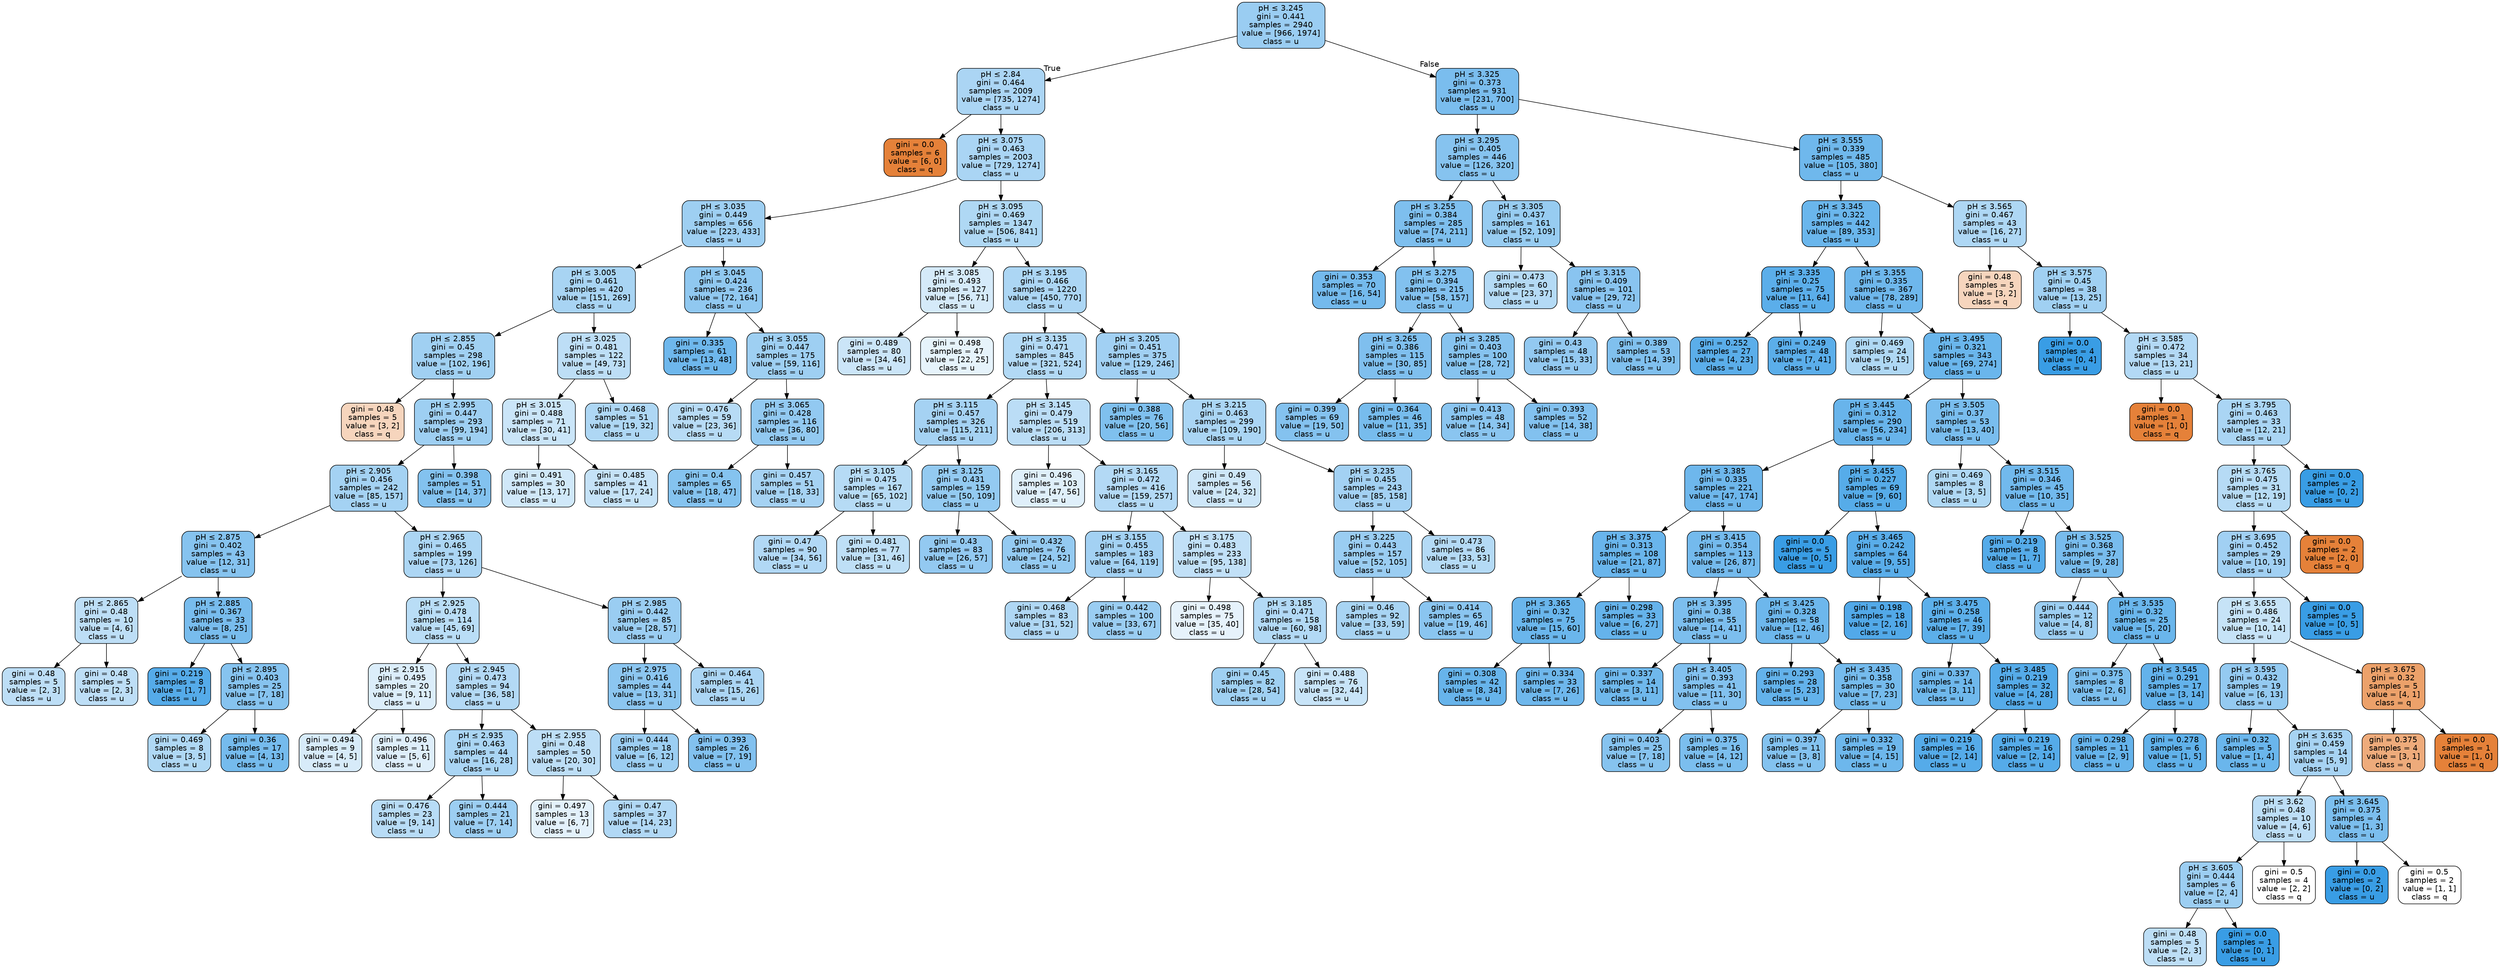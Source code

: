 digraph Tree {
node [shape=box, style="filled, rounded", color="black", fontname=helvetica] ;
edge [fontname=helvetica] ;
0 [label=<pH &le; 3.245<br/>gini = 0.441<br/>samples = 2940<br/>value = [966, 1974]<br/>class = u>, fillcolor="#399de582"] ;
1 [label=<pH &le; 2.84<br/>gini = 0.464<br/>samples = 2009<br/>value = [735, 1274]<br/>class = u>, fillcolor="#399de56c"] ;
0 -> 1 [labeldistance=2.5, labelangle=45, headlabel="True"] ;
2 [label=<gini = 0.0<br/>samples = 6<br/>value = [6, 0]<br/>class = q>, fillcolor="#e58139ff"] ;
1 -> 2 ;
3 [label=<pH &le; 3.075<br/>gini = 0.463<br/>samples = 2003<br/>value = [729, 1274]<br/>class = u>, fillcolor="#399de56d"] ;
1 -> 3 ;
4 [label=<pH &le; 3.035<br/>gini = 0.449<br/>samples = 656<br/>value = [223, 433]<br/>class = u>, fillcolor="#399de57c"] ;
3 -> 4 ;
5 [label=<pH &le; 3.005<br/>gini = 0.461<br/>samples = 420<br/>value = [151, 269]<br/>class = u>, fillcolor="#399de570"] ;
4 -> 5 ;
6 [label=<pH &le; 2.855<br/>gini = 0.45<br/>samples = 298<br/>value = [102, 196]<br/>class = u>, fillcolor="#399de57a"] ;
5 -> 6 ;
7 [label=<gini = 0.48<br/>samples = 5<br/>value = [3, 2]<br/>class = q>, fillcolor="#e5813955"] ;
6 -> 7 ;
8 [label=<pH &le; 2.995<br/>gini = 0.447<br/>samples = 293<br/>value = [99, 194]<br/>class = u>, fillcolor="#399de57d"] ;
6 -> 8 ;
9 [label=<pH &le; 2.905<br/>gini = 0.456<br/>samples = 242<br/>value = [85, 157]<br/>class = u>, fillcolor="#399de575"] ;
8 -> 9 ;
10 [label=<pH &le; 2.875<br/>gini = 0.402<br/>samples = 43<br/>value = [12, 31]<br/>class = u>, fillcolor="#399de59c"] ;
9 -> 10 ;
11 [label=<pH &le; 2.865<br/>gini = 0.48<br/>samples = 10<br/>value = [4, 6]<br/>class = u>, fillcolor="#399de555"] ;
10 -> 11 ;
12 [label=<gini = 0.48<br/>samples = 5<br/>value = [2, 3]<br/>class = u>, fillcolor="#399de555"] ;
11 -> 12 ;
13 [label=<gini = 0.48<br/>samples = 5<br/>value = [2, 3]<br/>class = u>, fillcolor="#399de555"] ;
11 -> 13 ;
14 [label=<pH &le; 2.885<br/>gini = 0.367<br/>samples = 33<br/>value = [8, 25]<br/>class = u>, fillcolor="#399de5ad"] ;
10 -> 14 ;
15 [label=<gini = 0.219<br/>samples = 8<br/>value = [1, 7]<br/>class = u>, fillcolor="#399de5db"] ;
14 -> 15 ;
16 [label=<pH &le; 2.895<br/>gini = 0.403<br/>samples = 25<br/>value = [7, 18]<br/>class = u>, fillcolor="#399de59c"] ;
14 -> 16 ;
17 [label=<gini = 0.469<br/>samples = 8<br/>value = [3, 5]<br/>class = u>, fillcolor="#399de566"] ;
16 -> 17 ;
18 [label=<gini = 0.36<br/>samples = 17<br/>value = [4, 13]<br/>class = u>, fillcolor="#399de5b1"] ;
16 -> 18 ;
19 [label=<pH &le; 2.965<br/>gini = 0.465<br/>samples = 199<br/>value = [73, 126]<br/>class = u>, fillcolor="#399de56b"] ;
9 -> 19 ;
20 [label=<pH &le; 2.925<br/>gini = 0.478<br/>samples = 114<br/>value = [45, 69]<br/>class = u>, fillcolor="#399de559"] ;
19 -> 20 ;
21 [label=<pH &le; 2.915<br/>gini = 0.495<br/>samples = 20<br/>value = [9, 11]<br/>class = u>, fillcolor="#399de52e"] ;
20 -> 21 ;
22 [label=<gini = 0.494<br/>samples = 9<br/>value = [4, 5]<br/>class = u>, fillcolor="#399de533"] ;
21 -> 22 ;
23 [label=<gini = 0.496<br/>samples = 11<br/>value = [5, 6]<br/>class = u>, fillcolor="#399de52a"] ;
21 -> 23 ;
24 [label=<pH &le; 2.945<br/>gini = 0.473<br/>samples = 94<br/>value = [36, 58]<br/>class = u>, fillcolor="#399de561"] ;
20 -> 24 ;
25 [label=<pH &le; 2.935<br/>gini = 0.463<br/>samples = 44<br/>value = [16, 28]<br/>class = u>, fillcolor="#399de56d"] ;
24 -> 25 ;
26 [label=<gini = 0.476<br/>samples = 23<br/>value = [9, 14]<br/>class = u>, fillcolor="#399de55b"] ;
25 -> 26 ;
27 [label=<gini = 0.444<br/>samples = 21<br/>value = [7, 14]<br/>class = u>, fillcolor="#399de57f"] ;
25 -> 27 ;
28 [label=<pH &le; 2.955<br/>gini = 0.48<br/>samples = 50<br/>value = [20, 30]<br/>class = u>, fillcolor="#399de555"] ;
24 -> 28 ;
29 [label=<gini = 0.497<br/>samples = 13<br/>value = [6, 7]<br/>class = u>, fillcolor="#399de524"] ;
28 -> 29 ;
30 [label=<gini = 0.47<br/>samples = 37<br/>value = [14, 23]<br/>class = u>, fillcolor="#399de564"] ;
28 -> 30 ;
31 [label=<pH &le; 2.985<br/>gini = 0.442<br/>samples = 85<br/>value = [28, 57]<br/>class = u>, fillcolor="#399de582"] ;
19 -> 31 ;
32 [label=<pH &le; 2.975<br/>gini = 0.416<br/>samples = 44<br/>value = [13, 31]<br/>class = u>, fillcolor="#399de594"] ;
31 -> 32 ;
33 [label=<gini = 0.444<br/>samples = 18<br/>value = [6, 12]<br/>class = u>, fillcolor="#399de57f"] ;
32 -> 33 ;
34 [label=<gini = 0.393<br/>samples = 26<br/>value = [7, 19]<br/>class = u>, fillcolor="#399de5a1"] ;
32 -> 34 ;
35 [label=<gini = 0.464<br/>samples = 41<br/>value = [15, 26]<br/>class = u>, fillcolor="#399de56c"] ;
31 -> 35 ;
36 [label=<gini = 0.398<br/>samples = 51<br/>value = [14, 37]<br/>class = u>, fillcolor="#399de59f"] ;
8 -> 36 ;
37 [label=<pH &le; 3.025<br/>gini = 0.481<br/>samples = 122<br/>value = [49, 73]<br/>class = u>, fillcolor="#399de554"] ;
5 -> 37 ;
38 [label=<pH &le; 3.015<br/>gini = 0.488<br/>samples = 71<br/>value = [30, 41]<br/>class = u>, fillcolor="#399de544"] ;
37 -> 38 ;
39 [label=<gini = 0.491<br/>samples = 30<br/>value = [13, 17]<br/>class = u>, fillcolor="#399de53c"] ;
38 -> 39 ;
40 [label=<gini = 0.485<br/>samples = 41<br/>value = [17, 24]<br/>class = u>, fillcolor="#399de54a"] ;
38 -> 40 ;
41 [label=<gini = 0.468<br/>samples = 51<br/>value = [19, 32]<br/>class = u>, fillcolor="#399de568"] ;
37 -> 41 ;
42 [label=<pH &le; 3.045<br/>gini = 0.424<br/>samples = 236<br/>value = [72, 164]<br/>class = u>, fillcolor="#399de58f"] ;
4 -> 42 ;
43 [label=<gini = 0.335<br/>samples = 61<br/>value = [13, 48]<br/>class = u>, fillcolor="#399de5ba"] ;
42 -> 43 ;
44 [label=<pH &le; 3.055<br/>gini = 0.447<br/>samples = 175<br/>value = [59, 116]<br/>class = u>, fillcolor="#399de57d"] ;
42 -> 44 ;
45 [label=<gini = 0.476<br/>samples = 59<br/>value = [23, 36]<br/>class = u>, fillcolor="#399de55c"] ;
44 -> 45 ;
46 [label=<pH &le; 3.065<br/>gini = 0.428<br/>samples = 116<br/>value = [36, 80]<br/>class = u>, fillcolor="#399de58c"] ;
44 -> 46 ;
47 [label=<gini = 0.4<br/>samples = 65<br/>value = [18, 47]<br/>class = u>, fillcolor="#399de59d"] ;
46 -> 47 ;
48 [label=<gini = 0.457<br/>samples = 51<br/>value = [18, 33]<br/>class = u>, fillcolor="#399de574"] ;
46 -> 48 ;
49 [label=<pH &le; 3.095<br/>gini = 0.469<br/>samples = 1347<br/>value = [506, 841]<br/>class = u>, fillcolor="#399de566"] ;
3 -> 49 ;
50 [label=<pH &le; 3.085<br/>gini = 0.493<br/>samples = 127<br/>value = [56, 71]<br/>class = u>, fillcolor="#399de536"] ;
49 -> 50 ;
51 [label=<gini = 0.489<br/>samples = 80<br/>value = [34, 46]<br/>class = u>, fillcolor="#399de543"] ;
50 -> 51 ;
52 [label=<gini = 0.498<br/>samples = 47<br/>value = [22, 25]<br/>class = u>, fillcolor="#399de51f"] ;
50 -> 52 ;
53 [label=<pH &le; 3.195<br/>gini = 0.466<br/>samples = 1220<br/>value = [450, 770]<br/>class = u>, fillcolor="#399de56a"] ;
49 -> 53 ;
54 [label=<pH &le; 3.135<br/>gini = 0.471<br/>samples = 845<br/>value = [321, 524]<br/>class = u>, fillcolor="#399de563"] ;
53 -> 54 ;
55 [label=<pH &le; 3.115<br/>gini = 0.457<br/>samples = 326<br/>value = [115, 211]<br/>class = u>, fillcolor="#399de574"] ;
54 -> 55 ;
56 [label=<pH &le; 3.105<br/>gini = 0.475<br/>samples = 167<br/>value = [65, 102]<br/>class = u>, fillcolor="#399de55d"] ;
55 -> 56 ;
57 [label=<gini = 0.47<br/>samples = 90<br/>value = [34, 56]<br/>class = u>, fillcolor="#399de564"] ;
56 -> 57 ;
58 [label=<gini = 0.481<br/>samples = 77<br/>value = [31, 46]<br/>class = u>, fillcolor="#399de553"] ;
56 -> 58 ;
59 [label=<pH &le; 3.125<br/>gini = 0.431<br/>samples = 159<br/>value = [50, 109]<br/>class = u>, fillcolor="#399de58a"] ;
55 -> 59 ;
60 [label=<gini = 0.43<br/>samples = 83<br/>value = [26, 57]<br/>class = u>, fillcolor="#399de58b"] ;
59 -> 60 ;
61 [label=<gini = 0.432<br/>samples = 76<br/>value = [24, 52]<br/>class = u>, fillcolor="#399de589"] ;
59 -> 61 ;
62 [label=<pH &le; 3.145<br/>gini = 0.479<br/>samples = 519<br/>value = [206, 313]<br/>class = u>, fillcolor="#399de557"] ;
54 -> 62 ;
63 [label=<gini = 0.496<br/>samples = 103<br/>value = [47, 56]<br/>class = u>, fillcolor="#399de529"] ;
62 -> 63 ;
64 [label=<pH &le; 3.165<br/>gini = 0.472<br/>samples = 416<br/>value = [159, 257]<br/>class = u>, fillcolor="#399de561"] ;
62 -> 64 ;
65 [label=<pH &le; 3.155<br/>gini = 0.455<br/>samples = 183<br/>value = [64, 119]<br/>class = u>, fillcolor="#399de576"] ;
64 -> 65 ;
66 [label=<gini = 0.468<br/>samples = 83<br/>value = [31, 52]<br/>class = u>, fillcolor="#399de567"] ;
65 -> 66 ;
67 [label=<gini = 0.442<br/>samples = 100<br/>value = [33, 67]<br/>class = u>, fillcolor="#399de581"] ;
65 -> 67 ;
68 [label=<pH &le; 3.175<br/>gini = 0.483<br/>samples = 233<br/>value = [95, 138]<br/>class = u>, fillcolor="#399de54f"] ;
64 -> 68 ;
69 [label=<gini = 0.498<br/>samples = 75<br/>value = [35, 40]<br/>class = u>, fillcolor="#399de520"] ;
68 -> 69 ;
70 [label=<pH &le; 3.185<br/>gini = 0.471<br/>samples = 158<br/>value = [60, 98]<br/>class = u>, fillcolor="#399de563"] ;
68 -> 70 ;
71 [label=<gini = 0.45<br/>samples = 82<br/>value = [28, 54]<br/>class = u>, fillcolor="#399de57b"] ;
70 -> 71 ;
72 [label=<gini = 0.488<br/>samples = 76<br/>value = [32, 44]<br/>class = u>, fillcolor="#399de546"] ;
70 -> 72 ;
73 [label=<pH &le; 3.205<br/>gini = 0.451<br/>samples = 375<br/>value = [129, 246]<br/>class = u>, fillcolor="#399de579"] ;
53 -> 73 ;
74 [label=<gini = 0.388<br/>samples = 76<br/>value = [20, 56]<br/>class = u>, fillcolor="#399de5a4"] ;
73 -> 74 ;
75 [label=<pH &le; 3.215<br/>gini = 0.463<br/>samples = 299<br/>value = [109, 190]<br/>class = u>, fillcolor="#399de56d"] ;
73 -> 75 ;
76 [label=<gini = 0.49<br/>samples = 56<br/>value = [24, 32]<br/>class = u>, fillcolor="#399de540"] ;
75 -> 76 ;
77 [label=<pH &le; 3.235<br/>gini = 0.455<br/>samples = 243<br/>value = [85, 158]<br/>class = u>, fillcolor="#399de576"] ;
75 -> 77 ;
78 [label=<pH &le; 3.225<br/>gini = 0.443<br/>samples = 157<br/>value = [52, 105]<br/>class = u>, fillcolor="#399de581"] ;
77 -> 78 ;
79 [label=<gini = 0.46<br/>samples = 92<br/>value = [33, 59]<br/>class = u>, fillcolor="#399de570"] ;
78 -> 79 ;
80 [label=<gini = 0.414<br/>samples = 65<br/>value = [19, 46]<br/>class = u>, fillcolor="#399de596"] ;
78 -> 80 ;
81 [label=<gini = 0.473<br/>samples = 86<br/>value = [33, 53]<br/>class = u>, fillcolor="#399de560"] ;
77 -> 81 ;
82 [label=<pH &le; 3.325<br/>gini = 0.373<br/>samples = 931<br/>value = [231, 700]<br/>class = u>, fillcolor="#399de5ab"] ;
0 -> 82 [labeldistance=2.5, labelangle=-45, headlabel="False"] ;
83 [label=<pH &le; 3.295<br/>gini = 0.405<br/>samples = 446<br/>value = [126, 320]<br/>class = u>, fillcolor="#399de59b"] ;
82 -> 83 ;
84 [label=<pH &le; 3.255<br/>gini = 0.384<br/>samples = 285<br/>value = [74, 211]<br/>class = u>, fillcolor="#399de5a6"] ;
83 -> 84 ;
85 [label=<gini = 0.353<br/>samples = 70<br/>value = [16, 54]<br/>class = u>, fillcolor="#399de5b3"] ;
84 -> 85 ;
86 [label=<pH &le; 3.275<br/>gini = 0.394<br/>samples = 215<br/>value = [58, 157]<br/>class = u>, fillcolor="#399de5a1"] ;
84 -> 86 ;
87 [label=<pH &le; 3.265<br/>gini = 0.386<br/>samples = 115<br/>value = [30, 85]<br/>class = u>, fillcolor="#399de5a5"] ;
86 -> 87 ;
88 [label=<gini = 0.399<br/>samples = 69<br/>value = [19, 50]<br/>class = u>, fillcolor="#399de59e"] ;
87 -> 88 ;
89 [label=<gini = 0.364<br/>samples = 46<br/>value = [11, 35]<br/>class = u>, fillcolor="#399de5af"] ;
87 -> 89 ;
90 [label=<pH &le; 3.285<br/>gini = 0.403<br/>samples = 100<br/>value = [28, 72]<br/>class = u>, fillcolor="#399de59c"] ;
86 -> 90 ;
91 [label=<gini = 0.413<br/>samples = 48<br/>value = [14, 34]<br/>class = u>, fillcolor="#399de596"] ;
90 -> 91 ;
92 [label=<gini = 0.393<br/>samples = 52<br/>value = [14, 38]<br/>class = u>, fillcolor="#399de5a1"] ;
90 -> 92 ;
93 [label=<pH &le; 3.305<br/>gini = 0.437<br/>samples = 161<br/>value = [52, 109]<br/>class = u>, fillcolor="#399de585"] ;
83 -> 93 ;
94 [label=<gini = 0.473<br/>samples = 60<br/>value = [23, 37]<br/>class = u>, fillcolor="#399de560"] ;
93 -> 94 ;
95 [label=<pH &le; 3.315<br/>gini = 0.409<br/>samples = 101<br/>value = [29, 72]<br/>class = u>, fillcolor="#399de598"] ;
93 -> 95 ;
96 [label=<gini = 0.43<br/>samples = 48<br/>value = [15, 33]<br/>class = u>, fillcolor="#399de58b"] ;
95 -> 96 ;
97 [label=<gini = 0.389<br/>samples = 53<br/>value = [14, 39]<br/>class = u>, fillcolor="#399de5a3"] ;
95 -> 97 ;
98 [label=<pH &le; 3.555<br/>gini = 0.339<br/>samples = 485<br/>value = [105, 380]<br/>class = u>, fillcolor="#399de5b9"] ;
82 -> 98 ;
99 [label=<pH &le; 3.345<br/>gini = 0.322<br/>samples = 442<br/>value = [89, 353]<br/>class = u>, fillcolor="#399de5bf"] ;
98 -> 99 ;
100 [label=<pH &le; 3.335<br/>gini = 0.25<br/>samples = 75<br/>value = [11, 64]<br/>class = u>, fillcolor="#399de5d3"] ;
99 -> 100 ;
101 [label=<gini = 0.252<br/>samples = 27<br/>value = [4, 23]<br/>class = u>, fillcolor="#399de5d3"] ;
100 -> 101 ;
102 [label=<gini = 0.249<br/>samples = 48<br/>value = [7, 41]<br/>class = u>, fillcolor="#399de5d3"] ;
100 -> 102 ;
103 [label=<pH &le; 3.355<br/>gini = 0.335<br/>samples = 367<br/>value = [78, 289]<br/>class = u>, fillcolor="#399de5ba"] ;
99 -> 103 ;
104 [label=<gini = 0.469<br/>samples = 24<br/>value = [9, 15]<br/>class = u>, fillcolor="#399de566"] ;
103 -> 104 ;
105 [label=<pH &le; 3.495<br/>gini = 0.321<br/>samples = 343<br/>value = [69, 274]<br/>class = u>, fillcolor="#399de5bf"] ;
103 -> 105 ;
106 [label=<pH &le; 3.445<br/>gini = 0.312<br/>samples = 290<br/>value = [56, 234]<br/>class = u>, fillcolor="#399de5c2"] ;
105 -> 106 ;
107 [label=<pH &le; 3.385<br/>gini = 0.335<br/>samples = 221<br/>value = [47, 174]<br/>class = u>, fillcolor="#399de5ba"] ;
106 -> 107 ;
108 [label=<pH &le; 3.375<br/>gini = 0.313<br/>samples = 108<br/>value = [21, 87]<br/>class = u>, fillcolor="#399de5c1"] ;
107 -> 108 ;
109 [label=<pH &le; 3.365<br/>gini = 0.32<br/>samples = 75<br/>value = [15, 60]<br/>class = u>, fillcolor="#399de5bf"] ;
108 -> 109 ;
110 [label=<gini = 0.308<br/>samples = 42<br/>value = [8, 34]<br/>class = u>, fillcolor="#399de5c3"] ;
109 -> 110 ;
111 [label=<gini = 0.334<br/>samples = 33<br/>value = [7, 26]<br/>class = u>, fillcolor="#399de5ba"] ;
109 -> 111 ;
112 [label=<gini = 0.298<br/>samples = 33<br/>value = [6, 27]<br/>class = u>, fillcolor="#399de5c6"] ;
108 -> 112 ;
113 [label=<pH &le; 3.415<br/>gini = 0.354<br/>samples = 113<br/>value = [26, 87]<br/>class = u>, fillcolor="#399de5b3"] ;
107 -> 113 ;
114 [label=<pH &le; 3.395<br/>gini = 0.38<br/>samples = 55<br/>value = [14, 41]<br/>class = u>, fillcolor="#399de5a8"] ;
113 -> 114 ;
115 [label=<gini = 0.337<br/>samples = 14<br/>value = [3, 11]<br/>class = u>, fillcolor="#399de5b9"] ;
114 -> 115 ;
116 [label=<pH &le; 3.405<br/>gini = 0.393<br/>samples = 41<br/>value = [11, 30]<br/>class = u>, fillcolor="#399de5a1"] ;
114 -> 116 ;
117 [label=<gini = 0.403<br/>samples = 25<br/>value = [7, 18]<br/>class = u>, fillcolor="#399de59c"] ;
116 -> 117 ;
118 [label=<gini = 0.375<br/>samples = 16<br/>value = [4, 12]<br/>class = u>, fillcolor="#399de5aa"] ;
116 -> 118 ;
119 [label=<pH &le; 3.425<br/>gini = 0.328<br/>samples = 58<br/>value = [12, 46]<br/>class = u>, fillcolor="#399de5bc"] ;
113 -> 119 ;
120 [label=<gini = 0.293<br/>samples = 28<br/>value = [5, 23]<br/>class = u>, fillcolor="#399de5c8"] ;
119 -> 120 ;
121 [label=<pH &le; 3.435<br/>gini = 0.358<br/>samples = 30<br/>value = [7, 23]<br/>class = u>, fillcolor="#399de5b1"] ;
119 -> 121 ;
122 [label=<gini = 0.397<br/>samples = 11<br/>value = [3, 8]<br/>class = u>, fillcolor="#399de59f"] ;
121 -> 122 ;
123 [label=<gini = 0.332<br/>samples = 19<br/>value = [4, 15]<br/>class = u>, fillcolor="#399de5bb"] ;
121 -> 123 ;
124 [label=<pH &le; 3.455<br/>gini = 0.227<br/>samples = 69<br/>value = [9, 60]<br/>class = u>, fillcolor="#399de5d9"] ;
106 -> 124 ;
125 [label=<gini = 0.0<br/>samples = 5<br/>value = [0, 5]<br/>class = u>, fillcolor="#399de5ff"] ;
124 -> 125 ;
126 [label=<pH &le; 3.465<br/>gini = 0.242<br/>samples = 64<br/>value = [9, 55]<br/>class = u>, fillcolor="#399de5d5"] ;
124 -> 126 ;
127 [label=<gini = 0.198<br/>samples = 18<br/>value = [2, 16]<br/>class = u>, fillcolor="#399de5df"] ;
126 -> 127 ;
128 [label=<pH &le; 3.475<br/>gini = 0.258<br/>samples = 46<br/>value = [7, 39]<br/>class = u>, fillcolor="#399de5d1"] ;
126 -> 128 ;
129 [label=<gini = 0.337<br/>samples = 14<br/>value = [3, 11]<br/>class = u>, fillcolor="#399de5b9"] ;
128 -> 129 ;
130 [label=<pH &le; 3.485<br/>gini = 0.219<br/>samples = 32<br/>value = [4, 28]<br/>class = u>, fillcolor="#399de5db"] ;
128 -> 130 ;
131 [label=<gini = 0.219<br/>samples = 16<br/>value = [2, 14]<br/>class = u>, fillcolor="#399de5db"] ;
130 -> 131 ;
132 [label=<gini = 0.219<br/>samples = 16<br/>value = [2, 14]<br/>class = u>, fillcolor="#399de5db"] ;
130 -> 132 ;
133 [label=<pH &le; 3.505<br/>gini = 0.37<br/>samples = 53<br/>value = [13, 40]<br/>class = u>, fillcolor="#399de5ac"] ;
105 -> 133 ;
134 [label=<gini = 0.469<br/>samples = 8<br/>value = [3, 5]<br/>class = u>, fillcolor="#399de566"] ;
133 -> 134 ;
135 [label=<pH &le; 3.515<br/>gini = 0.346<br/>samples = 45<br/>value = [10, 35]<br/>class = u>, fillcolor="#399de5b6"] ;
133 -> 135 ;
136 [label=<gini = 0.219<br/>samples = 8<br/>value = [1, 7]<br/>class = u>, fillcolor="#399de5db"] ;
135 -> 136 ;
137 [label=<pH &le; 3.525<br/>gini = 0.368<br/>samples = 37<br/>value = [9, 28]<br/>class = u>, fillcolor="#399de5ad"] ;
135 -> 137 ;
138 [label=<gini = 0.444<br/>samples = 12<br/>value = [4, 8]<br/>class = u>, fillcolor="#399de57f"] ;
137 -> 138 ;
139 [label=<pH &le; 3.535<br/>gini = 0.32<br/>samples = 25<br/>value = [5, 20]<br/>class = u>, fillcolor="#399de5bf"] ;
137 -> 139 ;
140 [label=<gini = 0.375<br/>samples = 8<br/>value = [2, 6]<br/>class = u>, fillcolor="#399de5aa"] ;
139 -> 140 ;
141 [label=<pH &le; 3.545<br/>gini = 0.291<br/>samples = 17<br/>value = [3, 14]<br/>class = u>, fillcolor="#399de5c8"] ;
139 -> 141 ;
142 [label=<gini = 0.298<br/>samples = 11<br/>value = [2, 9]<br/>class = u>, fillcolor="#399de5c6"] ;
141 -> 142 ;
143 [label=<gini = 0.278<br/>samples = 6<br/>value = [1, 5]<br/>class = u>, fillcolor="#399de5cc"] ;
141 -> 143 ;
144 [label=<pH &le; 3.565<br/>gini = 0.467<br/>samples = 43<br/>value = [16, 27]<br/>class = u>, fillcolor="#399de568"] ;
98 -> 144 ;
145 [label=<gini = 0.48<br/>samples = 5<br/>value = [3, 2]<br/>class = q>, fillcolor="#e5813955"] ;
144 -> 145 ;
146 [label=<pH &le; 3.575<br/>gini = 0.45<br/>samples = 38<br/>value = [13, 25]<br/>class = u>, fillcolor="#399de57a"] ;
144 -> 146 ;
147 [label=<gini = 0.0<br/>samples = 4<br/>value = [0, 4]<br/>class = u>, fillcolor="#399de5ff"] ;
146 -> 147 ;
148 [label=<pH &le; 3.585<br/>gini = 0.472<br/>samples = 34<br/>value = [13, 21]<br/>class = u>, fillcolor="#399de561"] ;
146 -> 148 ;
149 [label=<gini = 0.0<br/>samples = 1<br/>value = [1, 0]<br/>class = q>, fillcolor="#e58139ff"] ;
148 -> 149 ;
150 [label=<pH &le; 3.795<br/>gini = 0.463<br/>samples = 33<br/>value = [12, 21]<br/>class = u>, fillcolor="#399de56d"] ;
148 -> 150 ;
151 [label=<pH &le; 3.765<br/>gini = 0.475<br/>samples = 31<br/>value = [12, 19]<br/>class = u>, fillcolor="#399de55e"] ;
150 -> 151 ;
152 [label=<pH &le; 3.695<br/>gini = 0.452<br/>samples = 29<br/>value = [10, 19]<br/>class = u>, fillcolor="#399de579"] ;
151 -> 152 ;
153 [label=<pH &le; 3.655<br/>gini = 0.486<br/>samples = 24<br/>value = [10, 14]<br/>class = u>, fillcolor="#399de549"] ;
152 -> 153 ;
154 [label=<pH &le; 3.595<br/>gini = 0.432<br/>samples = 19<br/>value = [6, 13]<br/>class = u>, fillcolor="#399de589"] ;
153 -> 154 ;
155 [label=<gini = 0.32<br/>samples = 5<br/>value = [1, 4]<br/>class = u>, fillcolor="#399de5bf"] ;
154 -> 155 ;
156 [label=<pH &le; 3.635<br/>gini = 0.459<br/>samples = 14<br/>value = [5, 9]<br/>class = u>, fillcolor="#399de571"] ;
154 -> 156 ;
157 [label=<pH &le; 3.62<br/>gini = 0.48<br/>samples = 10<br/>value = [4, 6]<br/>class = u>, fillcolor="#399de555"] ;
156 -> 157 ;
158 [label=<pH &le; 3.605<br/>gini = 0.444<br/>samples = 6<br/>value = [2, 4]<br/>class = u>, fillcolor="#399de57f"] ;
157 -> 158 ;
159 [label=<gini = 0.48<br/>samples = 5<br/>value = [2, 3]<br/>class = u>, fillcolor="#399de555"] ;
158 -> 159 ;
160 [label=<gini = 0.0<br/>samples = 1<br/>value = [0, 1]<br/>class = u>, fillcolor="#399de5ff"] ;
158 -> 160 ;
161 [label=<gini = 0.5<br/>samples = 4<br/>value = [2, 2]<br/>class = q>, fillcolor="#e5813900"] ;
157 -> 161 ;
162 [label=<pH &le; 3.645<br/>gini = 0.375<br/>samples = 4<br/>value = [1, 3]<br/>class = u>, fillcolor="#399de5aa"] ;
156 -> 162 ;
163 [label=<gini = 0.0<br/>samples = 2<br/>value = [0, 2]<br/>class = u>, fillcolor="#399de5ff"] ;
162 -> 163 ;
164 [label=<gini = 0.5<br/>samples = 2<br/>value = [1, 1]<br/>class = q>, fillcolor="#e5813900"] ;
162 -> 164 ;
165 [label=<pH &le; 3.675<br/>gini = 0.32<br/>samples = 5<br/>value = [4, 1]<br/>class = q>, fillcolor="#e58139bf"] ;
153 -> 165 ;
166 [label=<gini = 0.375<br/>samples = 4<br/>value = [3, 1]<br/>class = q>, fillcolor="#e58139aa"] ;
165 -> 166 ;
167 [label=<gini = 0.0<br/>samples = 1<br/>value = [1, 0]<br/>class = q>, fillcolor="#e58139ff"] ;
165 -> 167 ;
168 [label=<gini = 0.0<br/>samples = 5<br/>value = [0, 5]<br/>class = u>, fillcolor="#399de5ff"] ;
152 -> 168 ;
169 [label=<gini = 0.0<br/>samples = 2<br/>value = [2, 0]<br/>class = q>, fillcolor="#e58139ff"] ;
151 -> 169 ;
170 [label=<gini = 0.0<br/>samples = 2<br/>value = [0, 2]<br/>class = u>, fillcolor="#399de5ff"] ;
150 -> 170 ;
}
